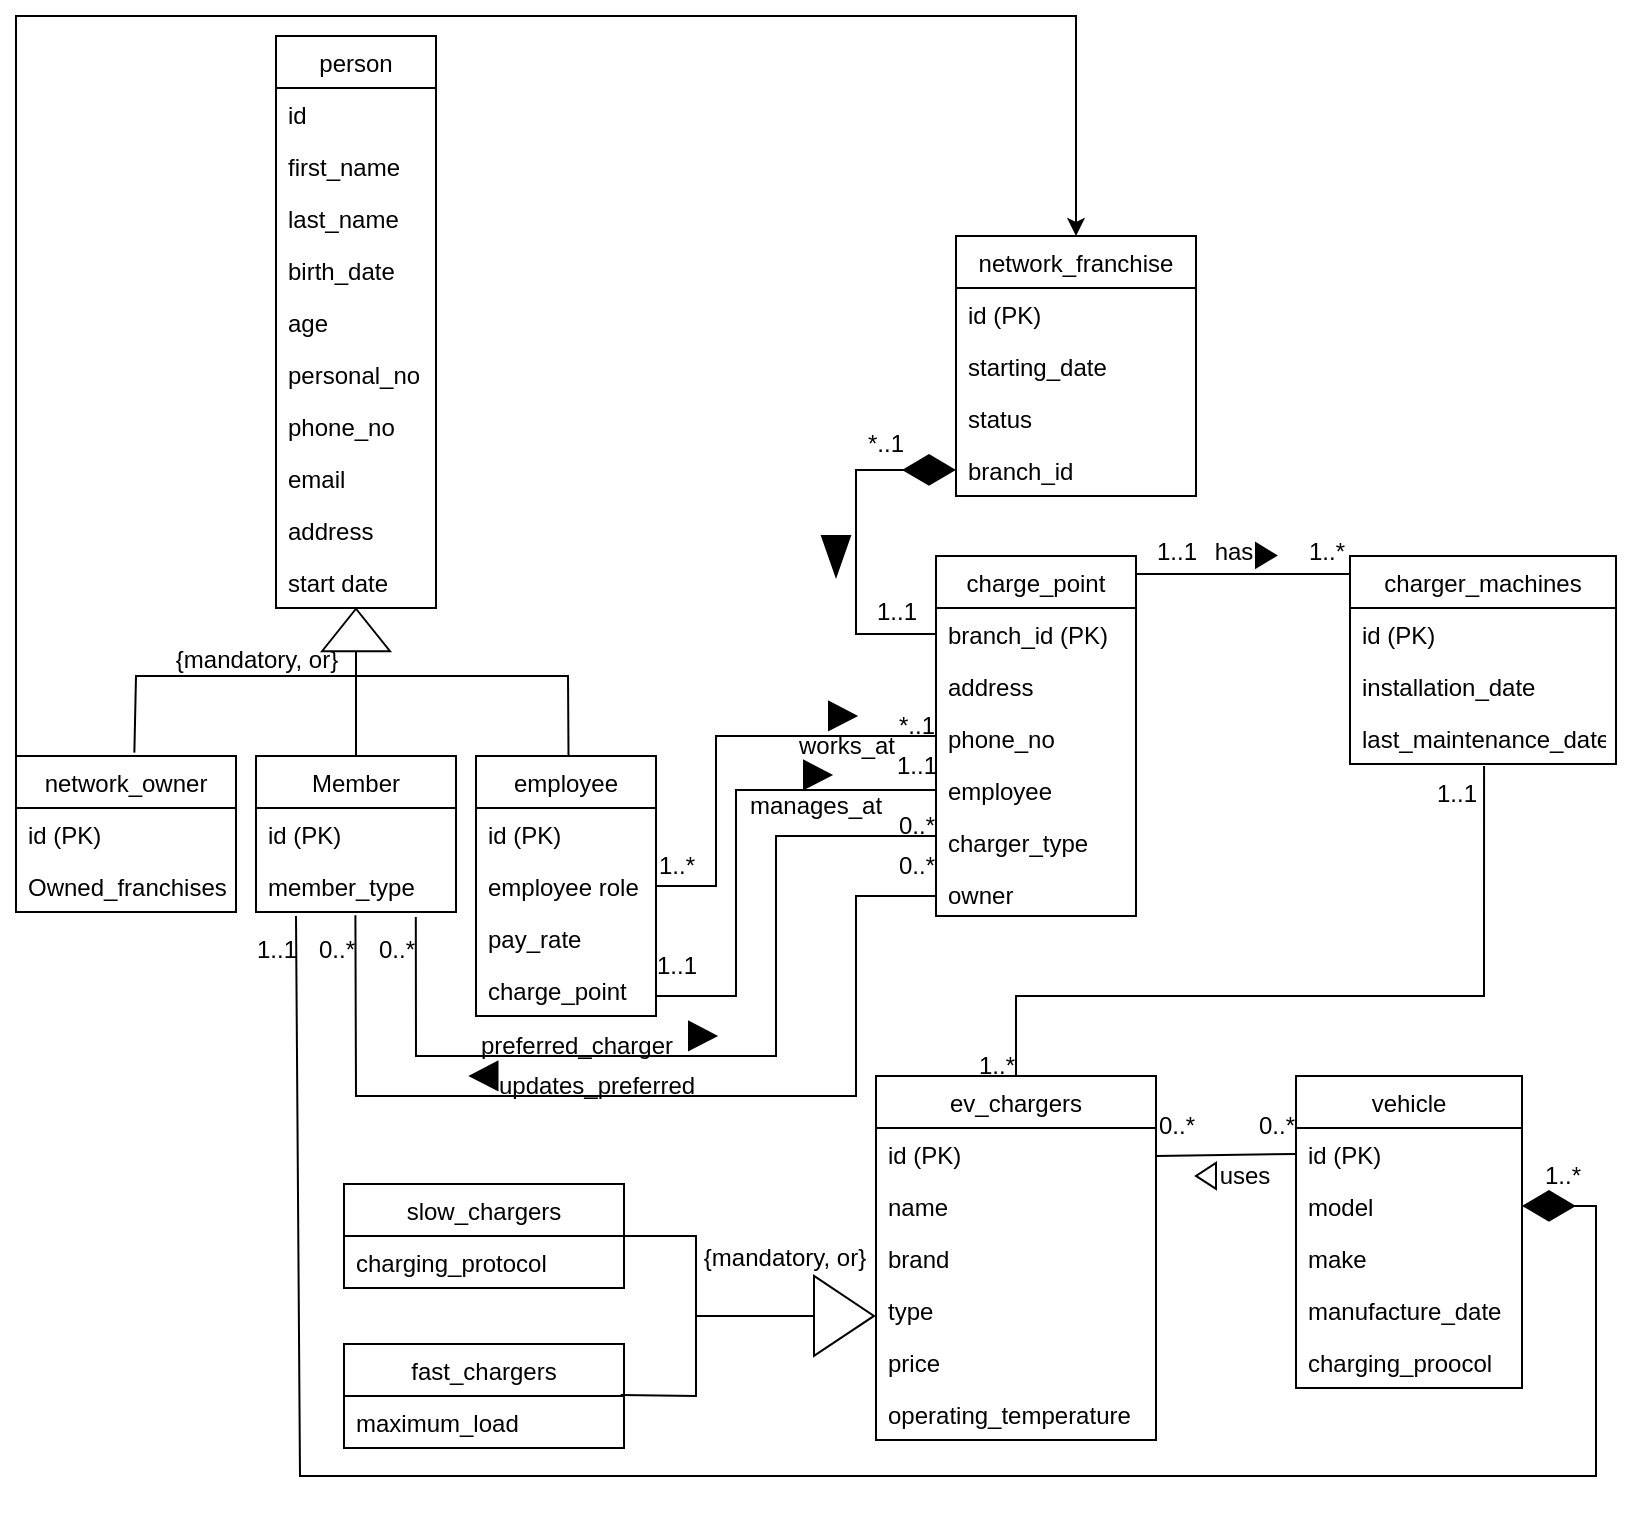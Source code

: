 <mxfile version="20.8.20" type="github"><diagram name="Page-1" id="XSdmy-p9YH_YlSW1yGuC"><mxGraphModel dx="2074" dy="1116" grid="1" gridSize="10" guides="1" tooltips="1" connect="1" arrows="1" fold="1" page="1" pageScale="1" pageWidth="827" pageHeight="1169" math="0" shadow="0"><root><mxCell id="0"/><mxCell id="1" parent="0"/><mxCell id="CIJ-XuMc3AZIhZxtTz4q-125" style="edgeStyle=orthogonalEdgeStyle;rounded=0;orthogonalLoop=1;jettySize=auto;html=1;entryX=0.5;entryY=0;entryDx=0;entryDy=0;exitX=0;exitY=0;exitDx=0;exitDy=0;" parent="1" source="CIJ-XuMc3AZIhZxtTz4q-48" target="CIJ-XuMc3AZIhZxtTz4q-95" edge="1"><mxGeometry relative="1" as="geometry"><Array as="points"><mxPoint x="20" y="50"/><mxPoint x="550" y="50"/></Array></mxGeometry></mxCell><mxCell id="CIJ-XuMc3AZIhZxtTz4q-48" value="network_owner" style="swimlane;fontStyle=0;childLayout=stackLayout;horizontal=1;startSize=26;fillColor=none;horizontalStack=0;resizeParent=1;resizeParentMax=0;resizeLast=0;collapsible=1;marginBottom=0;strokeColor=default;" parent="1" vertex="1"><mxGeometry x="20" y="419.96" width="110" height="78" as="geometry"/></mxCell><mxCell id="CIJ-XuMc3AZIhZxtTz4q-49" value="id (PK)" style="text;strokeColor=none;fillColor=none;align=left;verticalAlign=top;spacingLeft=4;spacingRight=4;overflow=hidden;rotatable=0;points=[[0,0.5],[1,0.5]];portConstraint=eastwest;" parent="CIJ-XuMc3AZIhZxtTz4q-48" vertex="1"><mxGeometry y="26" width="110" height="26" as="geometry"/></mxCell><mxCell id="CIJ-XuMc3AZIhZxtTz4q-50" value="Owned_franchises" style="text;strokeColor=none;fillColor=none;align=left;verticalAlign=top;spacingLeft=4;spacingRight=4;overflow=hidden;rotatable=0;points=[[0,0.5],[1,0.5]];portConstraint=eastwest;" parent="CIJ-XuMc3AZIhZxtTz4q-48" vertex="1"><mxGeometry y="52" width="110" height="26" as="geometry"/></mxCell><mxCell id="CIJ-XuMc3AZIhZxtTz4q-63" value="Member" style="swimlane;fontStyle=0;childLayout=stackLayout;horizontal=1;startSize=26;fillColor=none;horizontalStack=0;resizeParent=1;resizeParentMax=0;resizeLast=0;collapsible=1;marginBottom=0;strokeColor=default;" parent="1" vertex="1"><mxGeometry x="140" y="420" width="100" height="78" as="geometry"/></mxCell><mxCell id="CIJ-XuMc3AZIhZxtTz4q-77" value="id (PK)" style="text;strokeColor=none;fillColor=none;align=left;verticalAlign=top;spacingLeft=4;spacingRight=4;overflow=hidden;rotatable=0;points=[[0,0.5],[1,0.5]];portConstraint=eastwest;" parent="CIJ-XuMc3AZIhZxtTz4q-63" vertex="1"><mxGeometry y="26" width="100" height="26" as="geometry"/></mxCell><mxCell id="CIJ-XuMc3AZIhZxtTz4q-64" value="member_type" style="text;strokeColor=none;fillColor=none;align=left;verticalAlign=top;spacingLeft=4;spacingRight=4;overflow=hidden;rotatable=0;points=[[0,0.5],[1,0.5]];portConstraint=eastwest;" parent="CIJ-XuMc3AZIhZxtTz4q-63" vertex="1"><mxGeometry y="52" width="100" height="26" as="geometry"/></mxCell><mxCell id="CIJ-XuMc3AZIhZxtTz4q-78" value="employee" style="swimlane;fontStyle=0;childLayout=stackLayout;horizontal=1;startSize=26;fillColor=none;horizontalStack=0;resizeParent=1;resizeParentMax=0;resizeLast=0;collapsible=1;marginBottom=0;strokeColor=default;" parent="1" vertex="1"><mxGeometry x="250" y="420" width="90" height="130" as="geometry"/></mxCell><mxCell id="CIJ-XuMc3AZIhZxtTz4q-79" value="id (PK)" style="text;strokeColor=none;fillColor=none;align=left;verticalAlign=top;spacingLeft=4;spacingRight=4;overflow=hidden;rotatable=0;points=[[0,0.5],[1,0.5]];portConstraint=eastwest;" parent="CIJ-XuMc3AZIhZxtTz4q-78" vertex="1"><mxGeometry y="26" width="90" height="26" as="geometry"/></mxCell><mxCell id="CIJ-XuMc3AZIhZxtTz4q-91" value="employee role" style="text;strokeColor=none;fillColor=none;align=left;verticalAlign=top;spacingLeft=4;spacingRight=4;overflow=hidden;rotatable=0;points=[[0,0.5],[1,0.5]];portConstraint=eastwest;" parent="CIJ-XuMc3AZIhZxtTz4q-78" vertex="1"><mxGeometry y="52" width="90" height="26" as="geometry"/></mxCell><mxCell id="CIJ-XuMc3AZIhZxtTz4q-92" value="pay_rate" style="text;strokeColor=none;fillColor=none;align=left;verticalAlign=top;spacingLeft=4;spacingRight=4;overflow=hidden;rotatable=0;points=[[0,0.5],[1,0.5]];portConstraint=eastwest;" parent="CIJ-XuMc3AZIhZxtTz4q-78" vertex="1"><mxGeometry y="78" width="90" height="26" as="geometry"/></mxCell><mxCell id="CIJ-XuMc3AZIhZxtTz4q-80" value="charge_point" style="text;strokeColor=none;fillColor=none;align=left;verticalAlign=top;spacingLeft=4;spacingRight=4;overflow=hidden;rotatable=0;points=[[0,0.5],[1,0.5]];portConstraint=eastwest;" parent="CIJ-XuMc3AZIhZxtTz4q-78" vertex="1"><mxGeometry y="104" width="90" height="26" as="geometry"/></mxCell><mxCell id="CIJ-XuMc3AZIhZxtTz4q-95" value="network_franchise" style="swimlane;fontStyle=0;childLayout=stackLayout;horizontal=1;startSize=26;fillColor=none;horizontalStack=0;resizeParent=1;resizeParentMax=0;resizeLast=0;collapsible=1;marginBottom=0;strokeColor=default;" parent="1" vertex="1"><mxGeometry x="490" y="159.96" width="120" height="130" as="geometry"/></mxCell><mxCell id="CIJ-XuMc3AZIhZxtTz4q-96" value="id (PK)" style="text;strokeColor=none;fillColor=none;align=left;verticalAlign=top;spacingLeft=4;spacingRight=4;overflow=hidden;rotatable=0;points=[[0,0.5],[1,0.5]];portConstraint=eastwest;" parent="CIJ-XuMc3AZIhZxtTz4q-95" vertex="1"><mxGeometry y="26" width="120" height="26" as="geometry"/></mxCell><mxCell id="CIJ-XuMc3AZIhZxtTz4q-97" value="starting_date" style="text;strokeColor=none;fillColor=none;align=left;verticalAlign=top;spacingLeft=4;spacingRight=4;overflow=hidden;rotatable=0;points=[[0,0.5],[1,0.5]];portConstraint=eastwest;" parent="CIJ-XuMc3AZIhZxtTz4q-95" vertex="1"><mxGeometry y="52" width="120" height="26" as="geometry"/></mxCell><mxCell id="CIJ-XuMc3AZIhZxtTz4q-98" value="status" style="text;strokeColor=none;fillColor=none;align=left;verticalAlign=top;spacingLeft=4;spacingRight=4;overflow=hidden;rotatable=0;points=[[0,0.5],[1,0.5]];portConstraint=eastwest;" parent="CIJ-XuMc3AZIhZxtTz4q-95" vertex="1"><mxGeometry y="78" width="120" height="26" as="geometry"/></mxCell><mxCell id="CIJ-XuMc3AZIhZxtTz4q-127" value="branch_id" style="text;strokeColor=none;fillColor=none;align=left;verticalAlign=top;spacingLeft=4;spacingRight=4;overflow=hidden;rotatable=0;points=[[0,0.5],[1,0.5]];portConstraint=eastwest;" parent="CIJ-XuMc3AZIhZxtTz4q-95" vertex="1"><mxGeometry y="104" width="120" height="26" as="geometry"/></mxCell><mxCell id="CIJ-XuMc3AZIhZxtTz4q-99" value="charge_point" style="swimlane;fontStyle=0;childLayout=stackLayout;horizontal=1;startSize=26;fillColor=none;horizontalStack=0;resizeParent=1;resizeParentMax=0;resizeLast=0;collapsible=1;marginBottom=0;strokeColor=default;" parent="1" vertex="1"><mxGeometry x="480" y="319.96" width="100" height="180" as="geometry"/></mxCell><mxCell id="CIJ-XuMc3AZIhZxtTz4q-100" value="branch_id (PK)" style="text;strokeColor=none;fillColor=none;align=left;verticalAlign=top;spacingLeft=4;spacingRight=4;overflow=hidden;rotatable=0;points=[[0,0.5],[1,0.5]];portConstraint=eastwest;" parent="CIJ-XuMc3AZIhZxtTz4q-99" vertex="1"><mxGeometry y="26" width="100" height="26" as="geometry"/></mxCell><mxCell id="CIJ-XuMc3AZIhZxtTz4q-101" value="address" style="text;strokeColor=none;fillColor=none;align=left;verticalAlign=top;spacingLeft=4;spacingRight=4;overflow=hidden;rotatable=0;points=[[0,0.5],[1,0.5]];portConstraint=eastwest;" parent="CIJ-XuMc3AZIhZxtTz4q-99" vertex="1"><mxGeometry y="52" width="100" height="26" as="geometry"/></mxCell><mxCell id="CIJ-XuMc3AZIhZxtTz4q-103" value="phone_no" style="text;strokeColor=none;fillColor=none;align=left;verticalAlign=top;spacingLeft=4;spacingRight=4;overflow=hidden;rotatable=0;points=[[0,0.5],[1,0.5]];portConstraint=eastwest;" parent="CIJ-XuMc3AZIhZxtTz4q-99" vertex="1"><mxGeometry y="78" width="100" height="26" as="geometry"/></mxCell><mxCell id="CIJ-XuMc3AZIhZxtTz4q-104" value="employee" style="text;strokeColor=none;fillColor=none;align=left;verticalAlign=top;spacingLeft=4;spacingRight=4;overflow=hidden;rotatable=0;points=[[0,0.5],[1,0.5]];portConstraint=eastwest;" parent="CIJ-XuMc3AZIhZxtTz4q-99" vertex="1"><mxGeometry y="104" width="100" height="26" as="geometry"/></mxCell><mxCell id="CIJ-XuMc3AZIhZxtTz4q-102" value="charger_type" style="text;strokeColor=none;fillColor=none;align=left;verticalAlign=top;spacingLeft=4;spacingRight=4;overflow=hidden;rotatable=0;points=[[0,0.5],[1,0.5]];portConstraint=eastwest;" parent="CIJ-XuMc3AZIhZxtTz4q-99" vertex="1"><mxGeometry y="130" width="100" height="26" as="geometry"/></mxCell><mxCell id="CIJ-XuMc3AZIhZxtTz4q-137" value="owner" style="text;strokeColor=none;fillColor=none;align=left;verticalAlign=top;spacingLeft=4;spacingRight=4;overflow=hidden;rotatable=0;points=[[0,0.5],[1,0.5]];portConstraint=eastwest;" parent="CIJ-XuMc3AZIhZxtTz4q-99" vertex="1"><mxGeometry y="156" width="100" height="24" as="geometry"/></mxCell><mxCell id="CIJ-XuMc3AZIhZxtTz4q-105" value="ev_chargers" style="swimlane;fontStyle=0;childLayout=stackLayout;horizontal=1;startSize=26;fillColor=none;horizontalStack=0;resizeParent=1;resizeParentMax=0;resizeLast=0;collapsible=1;marginBottom=0;strokeColor=default;" parent="1" vertex="1"><mxGeometry x="450" y="579.96" width="140" height="182" as="geometry"/></mxCell><mxCell id="CIJ-XuMc3AZIhZxtTz4q-106" value="id (PK)" style="text;strokeColor=none;fillColor=none;align=left;verticalAlign=top;spacingLeft=4;spacingRight=4;overflow=hidden;rotatable=0;points=[[0,0.5],[1,0.5]];portConstraint=eastwest;" parent="CIJ-XuMc3AZIhZxtTz4q-105" vertex="1"><mxGeometry y="26" width="140" height="26" as="geometry"/></mxCell><mxCell id="CIJ-XuMc3AZIhZxtTz4q-107" value="name" style="text;strokeColor=none;fillColor=none;align=left;verticalAlign=top;spacingLeft=4;spacingRight=4;overflow=hidden;rotatable=0;points=[[0,0.5],[1,0.5]];portConstraint=eastwest;" parent="CIJ-XuMc3AZIhZxtTz4q-105" vertex="1"><mxGeometry y="52" width="140" height="26" as="geometry"/></mxCell><mxCell id="CIJ-XuMc3AZIhZxtTz4q-109" value="brand" style="text;strokeColor=none;fillColor=none;align=left;verticalAlign=top;spacingLeft=4;spacingRight=4;overflow=hidden;rotatable=0;points=[[0,0.5],[1,0.5]];portConstraint=eastwest;" parent="CIJ-XuMc3AZIhZxtTz4q-105" vertex="1"><mxGeometry y="78" width="140" height="26" as="geometry"/></mxCell><mxCell id="CIJ-XuMc3AZIhZxtTz4q-110" value="type" style="text;strokeColor=none;fillColor=none;align=left;verticalAlign=top;spacingLeft=4;spacingRight=4;overflow=hidden;rotatable=0;points=[[0,0.5],[1,0.5]];portConstraint=eastwest;" parent="CIJ-XuMc3AZIhZxtTz4q-105" vertex="1"><mxGeometry y="104" width="140" height="26" as="geometry"/></mxCell><mxCell id="CIJ-XuMc3AZIhZxtTz4q-112" value="price" style="text;strokeColor=none;fillColor=none;align=left;verticalAlign=top;spacingLeft=4;spacingRight=4;overflow=hidden;rotatable=0;points=[[0,0.5],[1,0.5]];portConstraint=eastwest;" parent="CIJ-XuMc3AZIhZxtTz4q-105" vertex="1"><mxGeometry y="130" width="140" height="26" as="geometry"/></mxCell><mxCell id="CIJ-XuMc3AZIhZxtTz4q-108" value="operating_temperature" style="text;strokeColor=none;fillColor=none;align=left;verticalAlign=top;spacingLeft=4;spacingRight=4;overflow=hidden;rotatable=0;points=[[0,0.5],[1,0.5]];portConstraint=eastwest;" parent="CIJ-XuMc3AZIhZxtTz4q-105" vertex="1"><mxGeometry y="156" width="140" height="26" as="geometry"/></mxCell><mxCell id="CIJ-XuMc3AZIhZxtTz4q-113" value="slow_chargers" style="swimlane;fontStyle=0;childLayout=stackLayout;horizontal=1;startSize=26;fillColor=none;horizontalStack=0;resizeParent=1;resizeParentMax=0;resizeLast=0;collapsible=1;marginBottom=0;strokeColor=default;" parent="1" vertex="1"><mxGeometry x="184" y="633.96" width="140" height="52" as="geometry"/></mxCell><mxCell id="CIJ-XuMc3AZIhZxtTz4q-114" value="charging_protocol" style="text;strokeColor=none;fillColor=none;align=left;verticalAlign=top;spacingLeft=4;spacingRight=4;overflow=hidden;rotatable=0;points=[[0,0.5],[1,0.5]];portConstraint=eastwest;" parent="CIJ-XuMc3AZIhZxtTz4q-113" vertex="1"><mxGeometry y="26" width="140" height="26" as="geometry"/></mxCell><mxCell id="CIJ-XuMc3AZIhZxtTz4q-117" value="fast_chargers" style="swimlane;fontStyle=0;childLayout=stackLayout;horizontal=1;startSize=26;fillColor=none;horizontalStack=0;resizeParent=1;resizeParentMax=0;resizeLast=0;collapsible=1;marginBottom=0;strokeColor=default;" parent="1" vertex="1"><mxGeometry x="184" y="713.96" width="140" height="52" as="geometry"/></mxCell><mxCell id="CIJ-XuMc3AZIhZxtTz4q-118" value="maximum_load" style="text;strokeColor=none;fillColor=none;align=left;verticalAlign=top;spacingLeft=4;spacingRight=4;overflow=hidden;rotatable=0;points=[[0,0.5],[1,0.5]];portConstraint=eastwest;" parent="CIJ-XuMc3AZIhZxtTz4q-117" vertex="1"><mxGeometry y="26" width="140" height="26" as="geometry"/></mxCell><mxCell id="CIJ-XuMc3AZIhZxtTz4q-121" value="charger_machines" style="swimlane;fontStyle=0;childLayout=stackLayout;horizontal=1;startSize=26;fillColor=none;horizontalStack=0;resizeParent=1;resizeParentMax=0;resizeLast=0;collapsible=1;marginBottom=0;strokeColor=default;" parent="1" vertex="1"><mxGeometry x="687" y="319.96" width="133" height="104" as="geometry"/></mxCell><mxCell id="CIJ-XuMc3AZIhZxtTz4q-122" value="id (PK)" style="text;strokeColor=none;fillColor=none;align=left;verticalAlign=top;spacingLeft=4;spacingRight=4;overflow=hidden;rotatable=0;points=[[0,0.5],[1,0.5]];portConstraint=eastwest;" parent="CIJ-XuMc3AZIhZxtTz4q-121" vertex="1"><mxGeometry y="26" width="133" height="26" as="geometry"/></mxCell><mxCell id="CIJ-XuMc3AZIhZxtTz4q-123" value="installation_date" style="text;strokeColor=none;fillColor=none;align=left;verticalAlign=top;spacingLeft=4;spacingRight=4;overflow=hidden;rotatable=0;points=[[0,0.5],[1,0.5]];portConstraint=eastwest;" parent="CIJ-XuMc3AZIhZxtTz4q-121" vertex="1"><mxGeometry y="52" width="133" height="26" as="geometry"/></mxCell><mxCell id="CIJ-XuMc3AZIhZxtTz4q-124" value="last_maintenance_date" style="text;strokeColor=none;fillColor=none;align=left;verticalAlign=top;spacingLeft=4;spacingRight=4;overflow=hidden;rotatable=0;points=[[0,0.5],[1,0.5]];portConstraint=eastwest;" parent="CIJ-XuMc3AZIhZxtTz4q-121" vertex="1"><mxGeometry y="78" width="133" height="26" as="geometry"/></mxCell><mxCell id="CIJ-XuMc3AZIhZxtTz4q-128" value="vehicle" style="swimlane;fontStyle=0;childLayout=stackLayout;horizontal=1;startSize=26;fillColor=none;horizontalStack=0;resizeParent=1;resizeParentMax=0;resizeLast=0;collapsible=1;marginBottom=0;strokeColor=default;" parent="1" vertex="1"><mxGeometry x="660" y="579.96" width="113" height="156" as="geometry"/></mxCell><mxCell id="CIJ-XuMc3AZIhZxtTz4q-130" value="id (PK)" style="text;strokeColor=none;fillColor=none;align=left;verticalAlign=top;spacingLeft=4;spacingRight=4;overflow=hidden;rotatable=0;points=[[0,0.5],[1,0.5]];portConstraint=eastwest;" parent="CIJ-XuMc3AZIhZxtTz4q-128" vertex="1"><mxGeometry y="26" width="113" height="26" as="geometry"/></mxCell><mxCell id="CIJ-XuMc3AZIhZxtTz4q-166" value="model" style="text;strokeColor=none;fillColor=none;align=left;verticalAlign=top;spacingLeft=4;spacingRight=4;overflow=hidden;rotatable=0;points=[[0,0.5],[1,0.5]];portConstraint=eastwest;" parent="CIJ-XuMc3AZIhZxtTz4q-128" vertex="1"><mxGeometry y="52" width="113" height="26" as="geometry"/></mxCell><mxCell id="CIJ-XuMc3AZIhZxtTz4q-132" value="make" style="text;strokeColor=none;fillColor=none;align=left;verticalAlign=top;spacingLeft=4;spacingRight=4;overflow=hidden;rotatable=0;points=[[0,0.5],[1,0.5]];portConstraint=eastwest;" parent="CIJ-XuMc3AZIhZxtTz4q-128" vertex="1"><mxGeometry y="78" width="113" height="26" as="geometry"/></mxCell><mxCell id="CIJ-XuMc3AZIhZxtTz4q-133" value="manufacture_date" style="text;strokeColor=none;fillColor=none;align=left;verticalAlign=top;spacingLeft=4;spacingRight=4;overflow=hidden;rotatable=0;points=[[0,0.5],[1,0.5]];portConstraint=eastwest;" parent="CIJ-XuMc3AZIhZxtTz4q-128" vertex="1"><mxGeometry y="104" width="113" height="26" as="geometry"/></mxCell><mxCell id="CIJ-XuMc3AZIhZxtTz4q-131" value="charging_proocol" style="text;strokeColor=none;fillColor=none;align=left;verticalAlign=top;spacingLeft=4;spacingRight=4;overflow=hidden;rotatable=0;points=[[0,0.5],[1,0.5]];portConstraint=eastwest;" parent="CIJ-XuMc3AZIhZxtTz4q-128" vertex="1"><mxGeometry y="130" width="113" height="26" as="geometry"/></mxCell><mxCell id="CIJ-XuMc3AZIhZxtTz4q-126" value="" style="endArrow=diamondThin;endFill=1;endSize=24;html=1;rounded=0;entryX=0;entryY=0.5;entryDx=0;entryDy=0;exitX=0;exitY=0.5;exitDx=0;exitDy=0;" parent="1" source="CIJ-XuMc3AZIhZxtTz4q-100" target="CIJ-XuMc3AZIhZxtTz4q-127" edge="1"><mxGeometry width="160" relative="1" as="geometry"><mxPoint x="340" y="539.96" as="sourcePoint"/><mxPoint x="480" y="269.96" as="targetPoint"/><Array as="points"><mxPoint x="440" y="358.96"/><mxPoint x="440" y="319.96"/><mxPoint x="440" y="276.96"/></Array></mxGeometry></mxCell><mxCell id="CIJ-XuMc3AZIhZxtTz4q-139" value="*..1" style="text;strokeColor=none;fillColor=none;align=left;verticalAlign=top;spacingLeft=4;spacingRight=4;overflow=hidden;rotatable=0;points=[[0,0.5],[1,0.5]];portConstraint=eastwest;" parent="1" vertex="1"><mxGeometry x="440" y="249.96" width="100" height="26" as="geometry"/></mxCell><mxCell id="CIJ-XuMc3AZIhZxtTz4q-140" value="1..1" style="text;html=1;align=center;verticalAlign=middle;resizable=0;points=[];autosize=1;strokeColor=none;fillColor=none;" parent="1" vertex="1"><mxGeometry x="440" y="332.96" width="40" height="30" as="geometry"/></mxCell><mxCell id="CIJ-XuMc3AZIhZxtTz4q-142" value="" style="shape=mxgraph.arrows2.wedgeArrow;html=1;bendable=0;startWidth=7;fillColor=strokeColor;defaultFillColor=invert;defaultGradientColor=invert;rounded=0;" parent="1" edge="1"><mxGeometry width="100" height="100" relative="1" as="geometry"><mxPoint x="430" y="309.96" as="sourcePoint"/><mxPoint x="430" y="329.96" as="targetPoint"/></mxGeometry></mxCell><mxCell id="CIJ-XuMc3AZIhZxtTz4q-145" value="" style="line;strokeWidth=1;fillColor=none;align=left;verticalAlign=middle;spacingTop=-1;spacingLeft=3;spacingRight=3;rotatable=0;labelPosition=right;points=[];portConstraint=eastwest;strokeColor=inherit;" parent="1" vertex="1"><mxGeometry x="580" y="324.96" width="107" height="8" as="geometry"/></mxCell><mxCell id="CIJ-XuMc3AZIhZxtTz4q-147" value="1..1" style="text;html=1;align=center;verticalAlign=middle;resizable=0;points=[];autosize=1;strokeColor=none;fillColor=none;" parent="1" vertex="1"><mxGeometry x="580" y="302.96" width="40" height="30" as="geometry"/></mxCell><mxCell id="CIJ-XuMc3AZIhZxtTz4q-149" value="1..*" style="text;html=1;align=center;verticalAlign=middle;resizable=0;points=[];autosize=1;strokeColor=none;fillColor=none;" parent="1" vertex="1"><mxGeometry x="655" y="302.96" width="40" height="30" as="geometry"/></mxCell><mxCell id="CIJ-XuMc3AZIhZxtTz4q-150" value="" style="shape=mxgraph.arrows2.wedgeArrow;html=1;bendable=0;startWidth=6.047;fillColor=strokeColor;defaultFillColor=invert;defaultGradientColor=invert;rounded=0;" parent="1" edge="1"><mxGeometry width="100" height="100" relative="1" as="geometry"><mxPoint x="640" y="319.74" as="sourcePoint"/><mxPoint x="650" y="319.74" as="targetPoint"/></mxGeometry></mxCell><mxCell id="CIJ-XuMc3AZIhZxtTz4q-151" value="has" style="text;strokeColor=none;align=center;fillColor=none;html=1;verticalAlign=middle;whiteSpace=wrap;rounded=0;" parent="1" vertex="1"><mxGeometry x="598.5" y="302.96" width="60" height="30" as="geometry"/></mxCell><mxCell id="CIJ-XuMc3AZIhZxtTz4q-161" value="" style="endArrow=none;html=1;rounded=0;entryX=0.504;entryY=1.038;entryDx=0;entryDy=0;entryPerimeter=0;exitX=0.5;exitY=0;exitDx=0;exitDy=0;" parent="1" source="CIJ-XuMc3AZIhZxtTz4q-105" target="CIJ-XuMc3AZIhZxtTz4q-124" edge="1"><mxGeometry relative="1" as="geometry"><mxPoint x="670" y="439.96" as="sourcePoint"/><mxPoint x="830" y="439.96" as="targetPoint"/><Array as="points"><mxPoint x="520" y="539.96"/><mxPoint x="660" y="539.96"/><mxPoint x="754" y="539.96"/></Array></mxGeometry></mxCell><mxCell id="CIJ-XuMc3AZIhZxtTz4q-165" value="" style="endArrow=none;html=1;rounded=0;entryX=0;entryY=0.5;entryDx=0;entryDy=0;" parent="1" target="CIJ-XuMc3AZIhZxtTz4q-130" edge="1"><mxGeometry relative="1" as="geometry"><mxPoint x="590" y="619.96" as="sourcePoint"/><mxPoint x="750" y="619.96" as="targetPoint"/></mxGeometry></mxCell><mxCell id="CIJ-XuMc3AZIhZxtTz4q-167" value="0..*" style="text;html=1;align=center;verticalAlign=middle;resizable=0;points=[];autosize=1;strokeColor=none;fillColor=none;" parent="1" vertex="1"><mxGeometry x="630" y="589.96" width="40" height="30" as="geometry"/></mxCell><mxCell id="CIJ-XuMc3AZIhZxtTz4q-168" value="0..*" style="text;html=1;align=center;verticalAlign=middle;resizable=0;points=[];autosize=1;strokeColor=none;fillColor=none;" parent="1" vertex="1"><mxGeometry x="580" y="589.96" width="40" height="30" as="geometry"/></mxCell><mxCell id="CIJ-XuMc3AZIhZxtTz4q-170" value="" style="endArrow=diamondThin;endFill=1;endSize=24;html=1;rounded=0;entryX=1;entryY=0.5;entryDx=0;entryDy=0;" parent="1" target="CIJ-XuMc3AZIhZxtTz4q-166" edge="1"><mxGeometry width="160" relative="1" as="geometry"><mxPoint x="160" y="499.96" as="sourcePoint"/><mxPoint x="540" y="639.96" as="targetPoint"/><Array as="points"><mxPoint x="162" y="779.96"/><mxPoint x="810" y="779.96"/><mxPoint x="810" y="644.96"/></Array></mxGeometry></mxCell><mxCell id="CIJ-XuMc3AZIhZxtTz4q-171" value="1..*" style="text;html=1;align=center;verticalAlign=middle;resizable=0;points=[];autosize=1;strokeColor=none;fillColor=none;" parent="1" vertex="1"><mxGeometry x="773" y="614.96" width="40" height="30" as="geometry"/></mxCell><mxCell id="CIJ-XuMc3AZIhZxtTz4q-172" value="1..1" style="text;html=1;align=center;verticalAlign=middle;resizable=0;points=[];autosize=1;strokeColor=none;fillColor=none;" parent="1" vertex="1"><mxGeometry x="720" y="423.96" width="40" height="30" as="geometry"/></mxCell><mxCell id="CIJ-XuMc3AZIhZxtTz4q-174" value="" style="endArrow=none;html=1;rounded=0;exitX=1;exitY=0.5;exitDx=0;exitDy=0;" parent="1" source="CIJ-XuMc3AZIhZxtTz4q-91" edge="1"><mxGeometry relative="1" as="geometry"><mxPoint x="370" y="406.96" as="sourcePoint"/><mxPoint x="480" y="409.96" as="targetPoint"/><Array as="points"><mxPoint x="370" y="484.96"/><mxPoint x="370" y="409.96"/><mxPoint x="410" y="409.96"/></Array></mxGeometry></mxCell><mxCell id="CIJ-XuMc3AZIhZxtTz4q-175" value="" style="endArrow=none;html=1;rounded=0;entryX=0;entryY=0.5;entryDx=0;entryDy=0;" parent="1" target="CIJ-XuMc3AZIhZxtTz4q-104" edge="1"><mxGeometry relative="1" as="geometry"><mxPoint x="340" y="539.96" as="sourcePoint"/><mxPoint x="530" y="279.96" as="targetPoint"/><Array as="points"><mxPoint x="380" y="539.96"/><mxPoint x="380" y="436.96"/><mxPoint x="390" y="436.96"/></Array></mxGeometry></mxCell><mxCell id="CIJ-XuMc3AZIhZxtTz4q-176" value="manages_at" style="text;strokeColor=none;align=center;fillColor=none;html=1;verticalAlign=middle;whiteSpace=wrap;rounded=0;" parent="1" vertex="1"><mxGeometry x="390" y="429.96" width="60" height="30" as="geometry"/></mxCell><mxCell id="CIJ-XuMc3AZIhZxtTz4q-177" value="works_at" style="text;html=1;align=center;verticalAlign=middle;resizable=0;points=[];autosize=1;strokeColor=none;fillColor=none;" parent="1" vertex="1"><mxGeometry x="400" y="399.96" width="70" height="30" as="geometry"/></mxCell><mxCell id="CIJ-XuMc3AZIhZxtTz4q-178" value="*..1" style="text;html=1;align=center;verticalAlign=middle;resizable=0;points=[];autosize=1;strokeColor=none;fillColor=none;" parent="1" vertex="1"><mxGeometry x="450" y="389.96" width="40" height="30" as="geometry"/></mxCell><mxCell id="CIJ-XuMc3AZIhZxtTz4q-179" value="1..1" style="text;html=1;align=center;verticalAlign=middle;resizable=0;points=[];autosize=1;strokeColor=none;fillColor=none;" parent="1" vertex="1"><mxGeometry x="330" y="509.96" width="40" height="30" as="geometry"/></mxCell><mxCell id="CIJ-XuMc3AZIhZxtTz4q-180" value="1..1" style="text;html=1;align=center;verticalAlign=middle;resizable=0;points=[];autosize=1;strokeColor=none;fillColor=none;" parent="1" vertex="1"><mxGeometry x="450" y="409.96" width="40" height="30" as="geometry"/></mxCell><mxCell id="CIJ-XuMc3AZIhZxtTz4q-181" value="1..*" style="text;html=1;align=center;verticalAlign=middle;resizable=0;points=[];autosize=1;strokeColor=none;fillColor=none;" parent="1" vertex="1"><mxGeometry x="330" y="459.96" width="40" height="30" as="geometry"/></mxCell><mxCell id="CIJ-XuMc3AZIhZxtTz4q-183" value="" style="shape=mxgraph.arrows2.wedgeArrow;html=1;bendable=0;startWidth=7;fillColor=strokeColor;defaultFillColor=invert;defaultGradientColor=invert;rounded=0;" parent="1" edge="1"><mxGeometry width="100" height="100" relative="1" as="geometry"><mxPoint x="414" y="429.48" as="sourcePoint"/><mxPoint x="427.5" y="429.48" as="targetPoint"/></mxGeometry></mxCell><mxCell id="CIJ-XuMc3AZIhZxtTz4q-191" value="" style="shape=mxgraph.arrows2.wedgeArrow;html=1;bendable=0;startWidth=7;fillColor=strokeColor;defaultFillColor=invert;defaultGradientColor=invert;rounded=0;" parent="1" edge="1"><mxGeometry width="100" height="100" relative="1" as="geometry"><mxPoint x="426.5" y="399.96" as="sourcePoint"/><mxPoint x="440" y="399.96" as="targetPoint"/></mxGeometry></mxCell><mxCell id="CIJ-XuMc3AZIhZxtTz4q-195" value="1..*" style="text;html=1;align=center;verticalAlign=middle;resizable=0;points=[];autosize=1;strokeColor=none;fillColor=none;" parent="1" vertex="1"><mxGeometry x="490" y="559.96" width="40" height="30" as="geometry"/></mxCell><mxCell id="CIJ-XuMc3AZIhZxtTz4q-197" value="" style="verticalLabelPosition=bottom;verticalAlign=top;html=1;shape=mxgraph.basic.acute_triangle;dx=0.5;strokeColor=default;rotation=90;" parent="1" vertex="1"><mxGeometry x="414" y="684.96" width="40" height="30" as="geometry"/></mxCell><mxCell id="CIJ-XuMc3AZIhZxtTz4q-198" value="" style="endArrow=none;html=1;rounded=0;exitX=1;exitY=0.5;exitDx=0;exitDy=0;entryX=0.988;entryY=-0.019;entryDx=0;entryDy=0;entryPerimeter=0;" parent="1" source="CIJ-XuMc3AZIhZxtTz4q-113" target="CIJ-XuMc3AZIhZxtTz4q-118" edge="1"><mxGeometry relative="1" as="geometry"><mxPoint x="364" y="503.96" as="sourcePoint"/><mxPoint x="524" y="503.96" as="targetPoint"/><Array as="points"><mxPoint x="360" y="659.96"/><mxPoint x="360" y="739.96"/></Array></mxGeometry></mxCell><mxCell id="CIJ-XuMc3AZIhZxtTz4q-199" value="" style="endArrow=none;html=1;rounded=0;entryX=0.5;entryY=1;entryDx=0;entryDy=0;entryPerimeter=0;" parent="1" target="CIJ-XuMc3AZIhZxtTz4q-197" edge="1"><mxGeometry relative="1" as="geometry"><mxPoint x="360" y="699.96" as="sourcePoint"/><mxPoint x="540" y="499.96" as="targetPoint"/></mxGeometry></mxCell><mxCell id="CIJ-XuMc3AZIhZxtTz4q-200" value="{mandatory, or}" style="text;html=1;align=center;verticalAlign=middle;resizable=0;points=[];autosize=1;strokeColor=none;fillColor=none;" parent="1" vertex="1"><mxGeometry x="354" y="655.96" width="100" height="30" as="geometry"/></mxCell><mxCell id="CIJ-XuMc3AZIhZxtTz4q-202" value="1..1" style="text;html=1;align=center;verticalAlign=middle;resizable=0;points=[];autosize=1;strokeColor=none;fillColor=none;" parent="1" vertex="1"><mxGeometry x="130" y="501.96" width="40" height="30" as="geometry"/></mxCell><mxCell id="CIJ-XuMc3AZIhZxtTz4q-203" value="" style="endArrow=none;html=1;rounded=0;exitX=0.297;exitY=0.986;exitDx=0;exitDy=0;exitPerimeter=0;" parent="1" edge="1"><mxGeometry relative="1" as="geometry"><mxPoint x="189.7" y="499.568" as="sourcePoint"/><mxPoint x="480" y="489.96" as="targetPoint"/><Array as="points"><mxPoint x="190" y="589.96"/><mxPoint x="440" y="589.96"/><mxPoint x="440" y="489.96"/></Array></mxGeometry></mxCell><mxCell id="CIJ-XuMc3AZIhZxtTz4q-204" value="" style="endArrow=none;html=1;rounded=0;exitX=0.599;exitY=1.02;exitDx=0;exitDy=0;exitPerimeter=0;" parent="1" edge="1"><mxGeometry relative="1" as="geometry"><mxPoint x="219.9" y="500.52" as="sourcePoint"/><mxPoint x="480" y="459.96" as="targetPoint"/><Array as="points"><mxPoint x="220" y="569.96"/><mxPoint x="400" y="569.96"/><mxPoint x="400" y="459.96"/></Array></mxGeometry></mxCell><mxCell id="CIJ-XuMc3AZIhZxtTz4q-205" value="" style="shape=mxgraph.arrows2.wedgeArrow;html=1;bendable=0;startWidth=7;fillColor=strokeColor;defaultFillColor=invert;defaultGradientColor=invert;rounded=0;" parent="1" edge="1"><mxGeometry width="100" height="100" relative="1" as="geometry"><mxPoint x="356.5" y="559.96" as="sourcePoint"/><mxPoint x="370" y="559.96" as="targetPoint"/></mxGeometry></mxCell><mxCell id="CIJ-XuMc3AZIhZxtTz4q-206" value="0..*" style="text;html=1;align=center;verticalAlign=middle;resizable=0;points=[];autosize=1;strokeColor=none;fillColor=none;" parent="1" vertex="1"><mxGeometry x="190" y="501.96" width="40" height="30" as="geometry"/></mxCell><mxCell id="CIJ-XuMc3AZIhZxtTz4q-207" value="0..*" style="text;html=1;align=center;verticalAlign=middle;resizable=0;points=[];autosize=1;strokeColor=none;fillColor=none;" parent="1" vertex="1"><mxGeometry x="160" y="501.96" width="40" height="30" as="geometry"/></mxCell><mxCell id="CIJ-XuMc3AZIhZxtTz4q-208" value="preferred_charger" style="text;html=1;align=center;verticalAlign=middle;resizable=0;points=[];autosize=1;strokeColor=none;fillColor=none;fontSize=12;" parent="1" vertex="1"><mxGeometry x="240" y="549.96" width="120" height="30" as="geometry"/></mxCell><mxCell id="CIJ-XuMc3AZIhZxtTz4q-209" value="" style="shape=mxgraph.arrows2.wedgeArrow;html=1;bendable=0;startWidth=7;fillColor=strokeColor;defaultFillColor=invert;defaultGradientColor=invert;rounded=0;" parent="1" edge="1"><mxGeometry width="100" height="100" relative="1" as="geometry"><mxPoint x="260.75" y="579.96" as="sourcePoint"/><mxPoint x="247.25" y="579.96" as="targetPoint"/></mxGeometry></mxCell><mxCell id="CIJ-XuMc3AZIhZxtTz4q-210" value="updates_preferred" style="text;html=1;align=center;verticalAlign=middle;resizable=0;points=[];autosize=1;strokeColor=none;fillColor=none;" parent="1" vertex="1"><mxGeometry x="250" y="570" width="120" height="30" as="geometry"/></mxCell><mxCell id="CIJ-XuMc3AZIhZxtTz4q-212" value="0..*" style="text;html=1;align=center;verticalAlign=middle;resizable=0;points=[];autosize=1;strokeColor=none;fillColor=none;fontSize=12;" parent="1" vertex="1"><mxGeometry x="450" y="439.96" width="40" height="30" as="geometry"/></mxCell><mxCell id="CIJ-XuMc3AZIhZxtTz4q-213" value="0..*" style="text;html=1;align=center;verticalAlign=middle;resizable=0;points=[];autosize=1;strokeColor=none;fillColor=none;fontSize=12;" parent="1" vertex="1"><mxGeometry x="450" y="459.96" width="40" height="30" as="geometry"/></mxCell><mxCell id="CIJ-XuMc3AZIhZxtTz4q-214" value="" style="triangle;whiteSpace=wrap;html=1;strokeColor=default;fontSize=12;rotation=-180;" parent="1" vertex="1"><mxGeometry x="610" y="623.46" width="10" height="13" as="geometry"/></mxCell><mxCell id="CIJ-XuMc3AZIhZxtTz4q-217" value="person" style="swimlane;fontStyle=0;childLayout=stackLayout;horizontal=1;startSize=26;fillColor=none;horizontalStack=0;resizeParent=1;resizeParentMax=0;resizeLast=0;collapsible=1;marginBottom=0;strokeColor=default;fontSize=12;" parent="1" vertex="1"><mxGeometry x="150" y="60" width="80" height="286" as="geometry"/></mxCell><mxCell id="CIJ-XuMc3AZIhZxtTz4q-218" value="id" style="text;strokeColor=none;fillColor=none;align=left;verticalAlign=top;spacingLeft=4;spacingRight=4;overflow=hidden;rotatable=0;points=[[0,0.5],[1,0.5]];portConstraint=eastwest;fontSize=12;" parent="CIJ-XuMc3AZIhZxtTz4q-217" vertex="1"><mxGeometry y="26" width="80" height="26" as="geometry"/></mxCell><mxCell id="CIJ-XuMc3AZIhZxtTz4q-219" value="first_name" style="text;strokeColor=none;fillColor=none;align=left;verticalAlign=top;spacingLeft=4;spacingRight=4;overflow=hidden;rotatable=0;points=[[0,0.5],[1,0.5]];portConstraint=eastwest;fontSize=12;" parent="CIJ-XuMc3AZIhZxtTz4q-217" vertex="1"><mxGeometry y="52" width="80" height="26" as="geometry"/></mxCell><mxCell id="CIJ-XuMc3AZIhZxtTz4q-221" value="last_name" style="text;strokeColor=none;fillColor=none;align=left;verticalAlign=top;spacingLeft=4;spacingRight=4;overflow=hidden;rotatable=0;points=[[0,0.5],[1,0.5]];portConstraint=eastwest;fontSize=12;" parent="CIJ-XuMc3AZIhZxtTz4q-217" vertex="1"><mxGeometry y="78" width="80" height="26" as="geometry"/></mxCell><mxCell id="CIJ-XuMc3AZIhZxtTz4q-222" value="birth_date" style="text;strokeColor=none;fillColor=none;align=left;verticalAlign=top;spacingLeft=4;spacingRight=4;overflow=hidden;rotatable=0;points=[[0,0.5],[1,0.5]];portConstraint=eastwest;fontSize=12;" parent="CIJ-XuMc3AZIhZxtTz4q-217" vertex="1"><mxGeometry y="104" width="80" height="26" as="geometry"/></mxCell><mxCell id="CIJ-XuMc3AZIhZxtTz4q-223" value="age" style="text;strokeColor=none;fillColor=none;align=left;verticalAlign=top;spacingLeft=4;spacingRight=4;overflow=hidden;rotatable=0;points=[[0,0.5],[1,0.5]];portConstraint=eastwest;fontSize=12;" parent="CIJ-XuMc3AZIhZxtTz4q-217" vertex="1"><mxGeometry y="130" width="80" height="26" as="geometry"/></mxCell><mxCell id="CIJ-XuMc3AZIhZxtTz4q-224" value="personal_no" style="text;strokeColor=none;fillColor=none;align=left;verticalAlign=top;spacingLeft=4;spacingRight=4;overflow=hidden;rotatable=0;points=[[0,0.5],[1,0.5]];portConstraint=eastwest;fontSize=12;" parent="CIJ-XuMc3AZIhZxtTz4q-217" vertex="1"><mxGeometry y="156" width="80" height="26" as="geometry"/></mxCell><mxCell id="CIJ-XuMc3AZIhZxtTz4q-225" value="phone_no" style="text;strokeColor=none;fillColor=none;align=left;verticalAlign=top;spacingLeft=4;spacingRight=4;overflow=hidden;rotatable=0;points=[[0,0.5],[1,0.5]];portConstraint=eastwest;fontSize=12;" parent="CIJ-XuMc3AZIhZxtTz4q-217" vertex="1"><mxGeometry y="182" width="80" height="26" as="geometry"/></mxCell><mxCell id="CIJ-XuMc3AZIhZxtTz4q-226" value="email" style="text;strokeColor=none;fillColor=none;align=left;verticalAlign=top;spacingLeft=4;spacingRight=4;overflow=hidden;rotatable=0;points=[[0,0.5],[1,0.5]];portConstraint=eastwest;fontSize=12;" parent="CIJ-XuMc3AZIhZxtTz4q-217" vertex="1"><mxGeometry y="208" width="80" height="26" as="geometry"/></mxCell><mxCell id="CIJ-XuMc3AZIhZxtTz4q-227" value="address" style="text;strokeColor=none;fillColor=none;align=left;verticalAlign=top;spacingLeft=4;spacingRight=4;overflow=hidden;rotatable=0;points=[[0,0.5],[1,0.5]];portConstraint=eastwest;fontSize=12;" parent="CIJ-XuMc3AZIhZxtTz4q-217" vertex="1"><mxGeometry y="234" width="80" height="26" as="geometry"/></mxCell><mxCell id="CIJ-XuMc3AZIhZxtTz4q-220" value="start date" style="text;strokeColor=none;fillColor=none;align=left;verticalAlign=top;spacingLeft=4;spacingRight=4;overflow=hidden;rotatable=0;points=[[0,0.5],[1,0.5]];portConstraint=eastwest;fontSize=12;" parent="CIJ-XuMc3AZIhZxtTz4q-217" vertex="1"><mxGeometry y="260" width="80" height="26" as="geometry"/></mxCell><mxCell id="CIJ-XuMc3AZIhZxtTz4q-230" value="uses" style="text;html=1;align=center;verticalAlign=middle;resizable=0;points=[];autosize=1;strokeColor=none;fillColor=none;fontSize=12;" parent="1" vertex="1"><mxGeometry x="608.5" y="614.96" width="50" height="30" as="geometry"/></mxCell><mxCell id="CIJ-XuMc3AZIhZxtTz4q-233" value="" style="triangle;whiteSpace=wrap;html=1;strokeColor=default;fontSize=12;rotation=-90;" parent="1" vertex="1"><mxGeometry x="179.38" y="340" width="21.25" height="34" as="geometry"/></mxCell><mxCell id="CIJ-XuMc3AZIhZxtTz4q-234" value="" style="endArrow=none;html=1;rounded=0;fontSize=12;entryX=0;entryY=0.5;entryDx=0;entryDy=0;exitX=0.538;exitY=-0.021;exitDx=0;exitDy=0;exitPerimeter=0;" parent="1" source="CIJ-XuMc3AZIhZxtTz4q-48" target="CIJ-XuMc3AZIhZxtTz4q-233" edge="1"><mxGeometry relative="1" as="geometry"><mxPoint x="80" y="380" as="sourcePoint"/><mxPoint x="190" y="380" as="targetPoint"/><Array as="points"><mxPoint x="80" y="380"/><mxPoint x="190" y="380"/></Array></mxGeometry></mxCell><mxCell id="CIJ-XuMc3AZIhZxtTz4q-235" value="" style="endArrow=none;html=1;rounded=0;fontSize=12;exitX=0.5;exitY=0;exitDx=0;exitDy=0;" parent="1" source="CIJ-XuMc3AZIhZxtTz4q-63" edge="1"><mxGeometry relative="1" as="geometry"><mxPoint x="200" y="330" as="sourcePoint"/><mxPoint x="190" y="380" as="targetPoint"/></mxGeometry></mxCell><mxCell id="CIJ-XuMc3AZIhZxtTz4q-236" value="" style="endArrow=none;html=1;rounded=0;fontSize=12;exitX=0.514;exitY=0.001;exitDx=0;exitDy=0;exitPerimeter=0;" parent="1" source="CIJ-XuMc3AZIhZxtTz4q-78" edge="1"><mxGeometry relative="1" as="geometry"><mxPoint x="200" y="330" as="sourcePoint"/><mxPoint x="190" y="380" as="targetPoint"/><Array as="points"><mxPoint x="296" y="380"/></Array></mxGeometry></mxCell><mxCell id="CIJ-XuMc3AZIhZxtTz4q-237" value="{mandatory, or}" style="text;html=1;align=center;verticalAlign=middle;resizable=0;points=[];autosize=1;strokeColor=none;fillColor=none;fontSize=12;" parent="1" vertex="1"><mxGeometry x="90" y="356.96" width="100" height="30" as="geometry"/></mxCell></root></mxGraphModel></diagram></mxfile>
